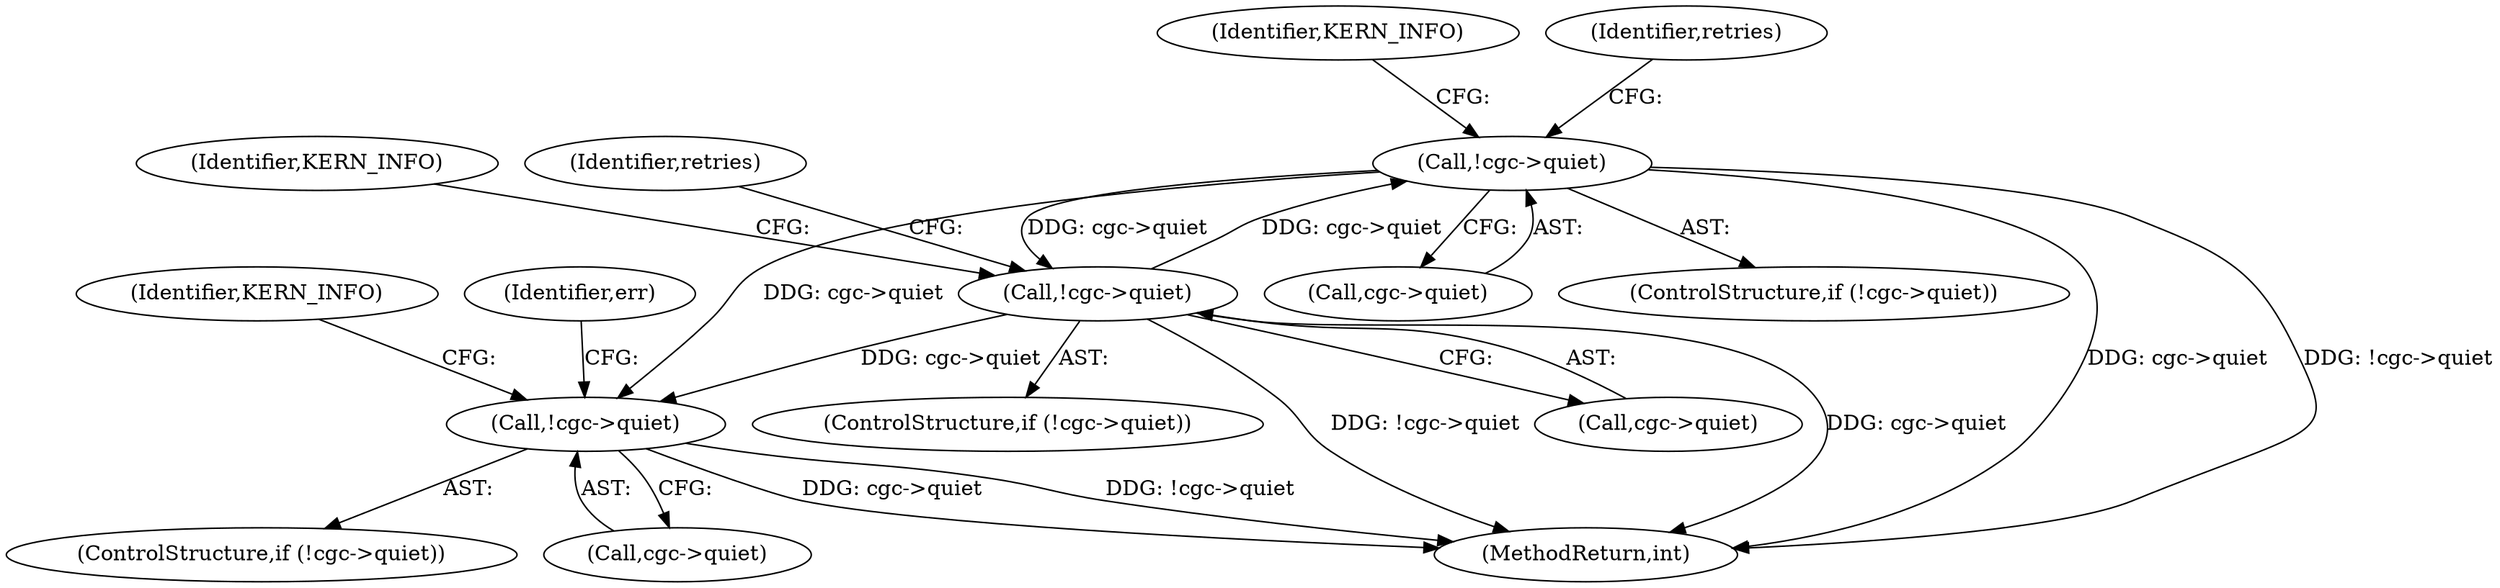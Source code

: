 digraph "0_linux_f7068114d45ec55996b9040e98111afa56e010fe@pointer" {
"1000186" [label="(Call,!cgc->quiet)"];
"1000220" [label="(Call,!cgc->quiet)"];
"1000186" [label="(Call,!cgc->quiet)"];
"1000245" [label="(Call,!cgc->quiet)"];
"1000293" [label="(MethodReturn,int)"];
"1000250" [label="(Identifier,KERN_INFO)"];
"1000244" [label="(ControlStructure,if (!cgc->quiet))"];
"1000245" [label="(Call,!cgc->quiet)"];
"1000225" [label="(Identifier,KERN_INFO)"];
"1000254" [label="(Identifier,err)"];
"1000191" [label="(Identifier,KERN_INFO)"];
"1000246" [label="(Call,cgc->quiet)"];
"1000221" [label="(Call,cgc->quiet)"];
"1000187" [label="(Call,cgc->quiet)"];
"1000220" [label="(Call,!cgc->quiet)"];
"1000185" [label="(ControlStructure,if (!cgc->quiet))"];
"1000219" [label="(ControlStructure,if (!cgc->quiet))"];
"1000231" [label="(Identifier,retries)"];
"1000186" [label="(Call,!cgc->quiet)"];
"1000197" [label="(Identifier,retries)"];
"1000186" -> "1000185"  [label="AST: "];
"1000186" -> "1000187"  [label="CFG: "];
"1000187" -> "1000186"  [label="AST: "];
"1000191" -> "1000186"  [label="CFG: "];
"1000197" -> "1000186"  [label="CFG: "];
"1000186" -> "1000293"  [label="DDG: !cgc->quiet"];
"1000186" -> "1000293"  [label="DDG: cgc->quiet"];
"1000220" -> "1000186"  [label="DDG: cgc->quiet"];
"1000186" -> "1000220"  [label="DDG: cgc->quiet"];
"1000186" -> "1000245"  [label="DDG: cgc->quiet"];
"1000220" -> "1000219"  [label="AST: "];
"1000220" -> "1000221"  [label="CFG: "];
"1000221" -> "1000220"  [label="AST: "];
"1000225" -> "1000220"  [label="CFG: "];
"1000231" -> "1000220"  [label="CFG: "];
"1000220" -> "1000293"  [label="DDG: cgc->quiet"];
"1000220" -> "1000293"  [label="DDG: !cgc->quiet"];
"1000220" -> "1000245"  [label="DDG: cgc->quiet"];
"1000245" -> "1000244"  [label="AST: "];
"1000245" -> "1000246"  [label="CFG: "];
"1000246" -> "1000245"  [label="AST: "];
"1000250" -> "1000245"  [label="CFG: "];
"1000254" -> "1000245"  [label="CFG: "];
"1000245" -> "1000293"  [label="DDG: !cgc->quiet"];
"1000245" -> "1000293"  [label="DDG: cgc->quiet"];
}
